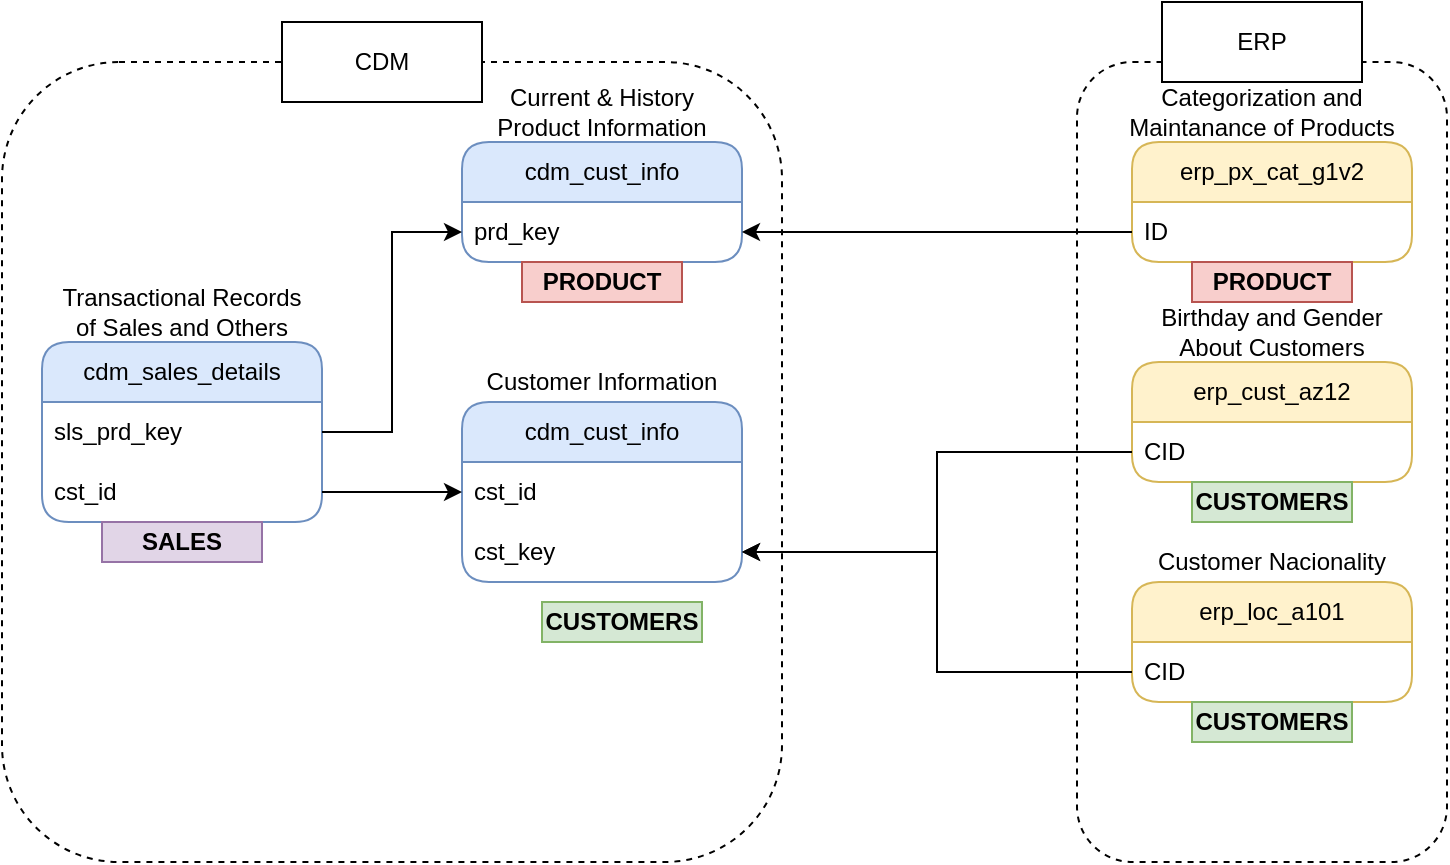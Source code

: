 <mxfile version="26.1.0">
  <diagram name="Page-1" id="Ot_p2cEj3NzmhBKtfCfH">
    <mxGraphModel dx="1050" dy="557" grid="1" gridSize="10" guides="1" tooltips="1" connect="1" arrows="1" fold="1" page="1" pageScale="1" pageWidth="850" pageHeight="1100" math="0" shadow="0">
      <root>
        <mxCell id="0" />
        <mxCell id="1" parent="0" />
        <mxCell id="DoYxp13-GFIsqLbQIh5f-1" value="cdm_cust_info" style="swimlane;fontStyle=0;childLayout=stackLayout;horizontal=1;startSize=30;horizontalStack=0;resizeParent=1;resizeParentMax=0;resizeLast=0;collapsible=1;marginBottom=0;whiteSpace=wrap;html=1;rounded=1;fillColor=#dae8fc;strokeColor=#6c8ebf;" parent="1" vertex="1">
          <mxGeometry x="290" y="210" width="140" height="90" as="geometry" />
        </mxCell>
        <mxCell id="DoYxp13-GFIsqLbQIh5f-2" value="cst_id" style="text;strokeColor=none;fillColor=none;align=left;verticalAlign=middle;spacingLeft=4;spacingRight=4;overflow=hidden;points=[[0,0.5],[1,0.5]];portConstraint=eastwest;rotatable=0;whiteSpace=wrap;html=1;" parent="DoYxp13-GFIsqLbQIh5f-1" vertex="1">
          <mxGeometry y="30" width="140" height="30" as="geometry" />
        </mxCell>
        <mxCell id="DoYxp13-GFIsqLbQIh5f-38" value="cst_key" style="text;strokeColor=none;fillColor=none;align=left;verticalAlign=middle;spacingLeft=4;spacingRight=4;overflow=hidden;points=[[0,0.5],[1,0.5]];portConstraint=eastwest;rotatable=0;whiteSpace=wrap;html=1;" parent="DoYxp13-GFIsqLbQIh5f-1" vertex="1">
          <mxGeometry y="60" width="140" height="30" as="geometry" />
        </mxCell>
        <mxCell id="DoYxp13-GFIsqLbQIh5f-5" value="Customer Information" style="rounded=0;whiteSpace=wrap;html=1;strokeColor=none;fillColor=none;" parent="1" vertex="1">
          <mxGeometry x="295" y="190" width="130" height="20" as="geometry" />
        </mxCell>
        <mxCell id="DoYxp13-GFIsqLbQIh5f-6" value="cdm_cust_info" style="swimlane;fontStyle=0;childLayout=stackLayout;horizontal=1;startSize=30;horizontalStack=0;resizeParent=1;resizeParentMax=0;resizeLast=0;collapsible=1;marginBottom=0;whiteSpace=wrap;html=1;rounded=1;fillColor=#dae8fc;strokeColor=#6c8ebf;" parent="1" vertex="1">
          <mxGeometry x="290" y="80" width="140" height="60" as="geometry" />
        </mxCell>
        <mxCell id="DoYxp13-GFIsqLbQIh5f-7" value="prd_key" style="text;strokeColor=none;fillColor=none;align=left;verticalAlign=middle;spacingLeft=4;spacingRight=4;overflow=hidden;points=[[0,0.5],[1,0.5]];portConstraint=eastwest;rotatable=0;whiteSpace=wrap;html=1;" parent="DoYxp13-GFIsqLbQIh5f-6" vertex="1">
          <mxGeometry y="30" width="140" height="30" as="geometry" />
        </mxCell>
        <mxCell id="DoYxp13-GFIsqLbQIh5f-8" value="Current &amp;amp; History Product Information" style="rounded=0;whiteSpace=wrap;html=1;strokeColor=none;fillColor=none;" parent="1" vertex="1">
          <mxGeometry x="295" y="50" width="130" height="30" as="geometry" />
        </mxCell>
        <mxCell id="DoYxp13-GFIsqLbQIh5f-10" value="cdm_sales_details" style="swimlane;fontStyle=0;childLayout=stackLayout;horizontal=1;startSize=30;horizontalStack=0;resizeParent=1;resizeParentMax=0;resizeLast=0;collapsible=1;marginBottom=0;whiteSpace=wrap;html=1;rounded=1;fillColor=#dae8fc;strokeColor=#6c8ebf;" parent="1" vertex="1">
          <mxGeometry x="80" y="180" width="140" height="90" as="geometry" />
        </mxCell>
        <mxCell id="DoYxp13-GFIsqLbQIh5f-11" value="sls_prd_key&lt;span style=&quot;white-space: pre;&quot;&gt;&#x9;&lt;/span&gt;" style="text;strokeColor=none;fillColor=none;align=left;verticalAlign=middle;spacingLeft=4;spacingRight=4;overflow=hidden;points=[[0,0.5],[1,0.5]];portConstraint=eastwest;rotatable=0;whiteSpace=wrap;html=1;" parent="DoYxp13-GFIsqLbQIh5f-10" vertex="1">
          <mxGeometry y="30" width="140" height="30" as="geometry" />
        </mxCell>
        <mxCell id="DoYxp13-GFIsqLbQIh5f-13" value="cst_id" style="text;strokeColor=none;fillColor=none;align=left;verticalAlign=middle;spacingLeft=4;spacingRight=4;overflow=hidden;points=[[0,0.5],[1,0.5]];portConstraint=eastwest;rotatable=0;whiteSpace=wrap;html=1;" parent="DoYxp13-GFIsqLbQIh5f-10" vertex="1">
          <mxGeometry y="60" width="140" height="30" as="geometry" />
        </mxCell>
        <mxCell id="DoYxp13-GFIsqLbQIh5f-12" value="Transactional Records of Sales and Others" style="rounded=0;whiteSpace=wrap;html=1;strokeColor=none;fillColor=none;" parent="1" vertex="1">
          <mxGeometry x="85" y="150" width="130" height="30" as="geometry" />
        </mxCell>
        <mxCell id="DoYxp13-GFIsqLbQIh5f-16" style="edgeStyle=orthogonalEdgeStyle;rounded=0;orthogonalLoop=1;jettySize=auto;html=1;entryX=0;entryY=0.5;entryDx=0;entryDy=0;" parent="1" source="DoYxp13-GFIsqLbQIh5f-11" target="DoYxp13-GFIsqLbQIh5f-7" edge="1">
          <mxGeometry relative="1" as="geometry" />
        </mxCell>
        <mxCell id="DoYxp13-GFIsqLbQIh5f-17" style="edgeStyle=orthogonalEdgeStyle;rounded=0;orthogonalLoop=1;jettySize=auto;html=1;entryX=0;entryY=0.5;entryDx=0;entryDy=0;" parent="1" source="DoYxp13-GFIsqLbQIh5f-13" target="DoYxp13-GFIsqLbQIh5f-2" edge="1">
          <mxGeometry relative="1" as="geometry" />
        </mxCell>
        <mxCell id="DoYxp13-GFIsqLbQIh5f-18" value="erp_loc_a101" style="swimlane;fontStyle=0;childLayout=stackLayout;horizontal=1;startSize=30;horizontalStack=0;resizeParent=1;resizeParentMax=0;resizeLast=0;collapsible=1;marginBottom=0;whiteSpace=wrap;html=1;rounded=1;fillColor=#fff2cc;strokeColor=#d6b656;" parent="1" vertex="1">
          <mxGeometry x="625" y="300" width="140" height="60" as="geometry" />
        </mxCell>
        <mxCell id="DoYxp13-GFIsqLbQIh5f-19" value="CID" style="text;strokeColor=none;fillColor=none;align=left;verticalAlign=middle;spacingLeft=4;spacingRight=4;overflow=hidden;points=[[0,0.5],[1,0.5]];portConstraint=eastwest;rotatable=0;whiteSpace=wrap;html=1;" parent="DoYxp13-GFIsqLbQIh5f-18" vertex="1">
          <mxGeometry y="30" width="140" height="30" as="geometry" />
        </mxCell>
        <mxCell id="DoYxp13-GFIsqLbQIh5f-20" value="Customer Nacionality" style="rounded=0;whiteSpace=wrap;html=1;strokeColor=none;fillColor=none;" parent="1" vertex="1">
          <mxGeometry x="630" y="280" width="130" height="20" as="geometry" />
        </mxCell>
        <mxCell id="DoYxp13-GFIsqLbQIh5f-21" value="erp_cust_az12" style="swimlane;fontStyle=0;childLayout=stackLayout;horizontal=1;startSize=30;horizontalStack=0;resizeParent=1;resizeParentMax=0;resizeLast=0;collapsible=1;marginBottom=0;whiteSpace=wrap;html=1;rounded=1;fillColor=#fff2cc;strokeColor=#d6b656;" parent="1" vertex="1">
          <mxGeometry x="625" y="190" width="140" height="60" as="geometry" />
        </mxCell>
        <mxCell id="DoYxp13-GFIsqLbQIh5f-22" value="CID" style="text;strokeColor=none;fillColor=none;align=left;verticalAlign=middle;spacingLeft=4;spacingRight=4;overflow=hidden;points=[[0,0.5],[1,0.5]];portConstraint=eastwest;rotatable=0;whiteSpace=wrap;html=1;" parent="DoYxp13-GFIsqLbQIh5f-21" vertex="1">
          <mxGeometry y="30" width="140" height="30" as="geometry" />
        </mxCell>
        <mxCell id="DoYxp13-GFIsqLbQIh5f-23" value="Birthday and Gender About Customers" style="rounded=0;whiteSpace=wrap;html=1;strokeColor=none;fillColor=none;" parent="1" vertex="1">
          <mxGeometry x="630" y="160" width="130" height="30" as="geometry" />
        </mxCell>
        <mxCell id="DoYxp13-GFIsqLbQIh5f-24" value="erp_px_cat_g1v2" style="swimlane;fontStyle=0;childLayout=stackLayout;horizontal=1;startSize=30;horizontalStack=0;resizeParent=1;resizeParentMax=0;resizeLast=0;collapsible=1;marginBottom=0;whiteSpace=wrap;html=1;rounded=1;fillColor=#fff2cc;strokeColor=#d6b656;" parent="1" vertex="1">
          <mxGeometry x="625" y="80" width="140" height="60" as="geometry" />
        </mxCell>
        <mxCell id="DoYxp13-GFIsqLbQIh5f-26" value="ID" style="text;strokeColor=none;fillColor=none;align=left;verticalAlign=middle;spacingLeft=4;spacingRight=4;overflow=hidden;points=[[0,0.5],[1,0.5]];portConstraint=eastwest;rotatable=0;whiteSpace=wrap;html=1;" parent="DoYxp13-GFIsqLbQIh5f-24" vertex="1">
          <mxGeometry y="30" width="140" height="30" as="geometry" />
        </mxCell>
        <mxCell id="DoYxp13-GFIsqLbQIh5f-27" value="Categorization and Maintanance of Products" style="rounded=0;whiteSpace=wrap;html=1;strokeColor=none;fillColor=none;" parent="1" vertex="1">
          <mxGeometry x="620" y="50" width="140" height="30" as="geometry" />
        </mxCell>
        <mxCell id="DoYxp13-GFIsqLbQIh5f-42" style="edgeStyle=orthogonalEdgeStyle;rounded=0;orthogonalLoop=1;jettySize=auto;html=1;entryX=1;entryY=0.5;entryDx=0;entryDy=0;" parent="1" source="DoYxp13-GFIsqLbQIh5f-22" target="DoYxp13-GFIsqLbQIh5f-38" edge="1">
          <mxGeometry relative="1" as="geometry" />
        </mxCell>
        <mxCell id="DoYxp13-GFIsqLbQIh5f-43" style="edgeStyle=orthogonalEdgeStyle;rounded=0;orthogonalLoop=1;jettySize=auto;html=1;entryX=1;entryY=0.5;entryDx=0;entryDy=0;" parent="1" source="DoYxp13-GFIsqLbQIh5f-19" target="DoYxp13-GFIsqLbQIh5f-38" edge="1">
          <mxGeometry relative="1" as="geometry" />
        </mxCell>
        <mxCell id="DoYxp13-GFIsqLbQIh5f-44" style="edgeStyle=orthogonalEdgeStyle;rounded=0;orthogonalLoop=1;jettySize=auto;html=1;entryX=1;entryY=0.5;entryDx=0;entryDy=0;" parent="1" source="DoYxp13-GFIsqLbQIh5f-26" target="DoYxp13-GFIsqLbQIh5f-7" edge="1">
          <mxGeometry relative="1" as="geometry" />
        </mxCell>
        <mxCell id="DoYxp13-GFIsqLbQIh5f-45" value="" style="rounded=1;whiteSpace=wrap;html=1;fillColor=none;dashed=1;" parent="1" vertex="1">
          <mxGeometry x="60" y="40" width="390" height="400" as="geometry" />
        </mxCell>
        <mxCell id="DoYxp13-GFIsqLbQIh5f-46" value="CDM" style="rounded=0;whiteSpace=wrap;html=1;" parent="1" vertex="1">
          <mxGeometry x="200" y="20" width="100" height="40" as="geometry" />
        </mxCell>
        <mxCell id="DoYxp13-GFIsqLbQIh5f-47" value="" style="rounded=1;whiteSpace=wrap;html=1;fillColor=none;dashed=1;" parent="1" vertex="1">
          <mxGeometry x="597.5" y="40" width="185" height="400" as="geometry" />
        </mxCell>
        <mxCell id="DoYxp13-GFIsqLbQIh5f-48" value="ERP" style="rounded=0;whiteSpace=wrap;html=1;" parent="1" vertex="1">
          <mxGeometry x="640" y="10" width="100" height="40" as="geometry" />
        </mxCell>
        <mxCell id="rVA1k2hfjDh1hcQvDXcs-1" value="&lt;b&gt;PRODUCT&lt;/b&gt;" style="text;html=1;strokeColor=#b85450;fillColor=#f8cecc;align=center;verticalAlign=middle;whiteSpace=wrap;overflow=hidden;" vertex="1" parent="1">
          <mxGeometry x="320" y="140" width="80" height="20" as="geometry" />
        </mxCell>
        <mxCell id="rVA1k2hfjDh1hcQvDXcs-2" value="&lt;b&gt;PRODUCT&lt;/b&gt;" style="text;html=1;strokeColor=#b85450;fillColor=#f8cecc;align=center;verticalAlign=middle;whiteSpace=wrap;overflow=hidden;" vertex="1" parent="1">
          <mxGeometry x="655" y="140" width="80" height="20" as="geometry" />
        </mxCell>
        <mxCell id="rVA1k2hfjDh1hcQvDXcs-3" value="&lt;b&gt;CUSTOMERS&lt;/b&gt;" style="text;html=1;strokeColor=#82b366;fillColor=#d5e8d4;align=center;verticalAlign=middle;whiteSpace=wrap;overflow=hidden;" vertex="1" parent="1">
          <mxGeometry x="655" y="250" width="80" height="20" as="geometry" />
        </mxCell>
        <mxCell id="rVA1k2hfjDh1hcQvDXcs-4" value="&lt;b&gt;CUSTOMERS&lt;/b&gt;" style="text;html=1;strokeColor=#82b366;fillColor=#d5e8d4;align=center;verticalAlign=middle;whiteSpace=wrap;overflow=hidden;" vertex="1" parent="1">
          <mxGeometry x="330" y="310" width="80" height="20" as="geometry" />
        </mxCell>
        <mxCell id="rVA1k2hfjDh1hcQvDXcs-5" value="&lt;b&gt;CUSTOMERS&lt;/b&gt;" style="text;html=1;strokeColor=#82b366;fillColor=#d5e8d4;align=center;verticalAlign=middle;whiteSpace=wrap;overflow=hidden;" vertex="1" parent="1">
          <mxGeometry x="655" y="360" width="80" height="20" as="geometry" />
        </mxCell>
        <mxCell id="rVA1k2hfjDh1hcQvDXcs-6" value="&lt;b&gt;SALES&lt;/b&gt;" style="text;html=1;strokeColor=#9673a6;fillColor=#e1d5e7;align=center;verticalAlign=middle;whiteSpace=wrap;overflow=hidden;" vertex="1" parent="1">
          <mxGeometry x="110" y="270" width="80" height="20" as="geometry" />
        </mxCell>
      </root>
    </mxGraphModel>
  </diagram>
</mxfile>
